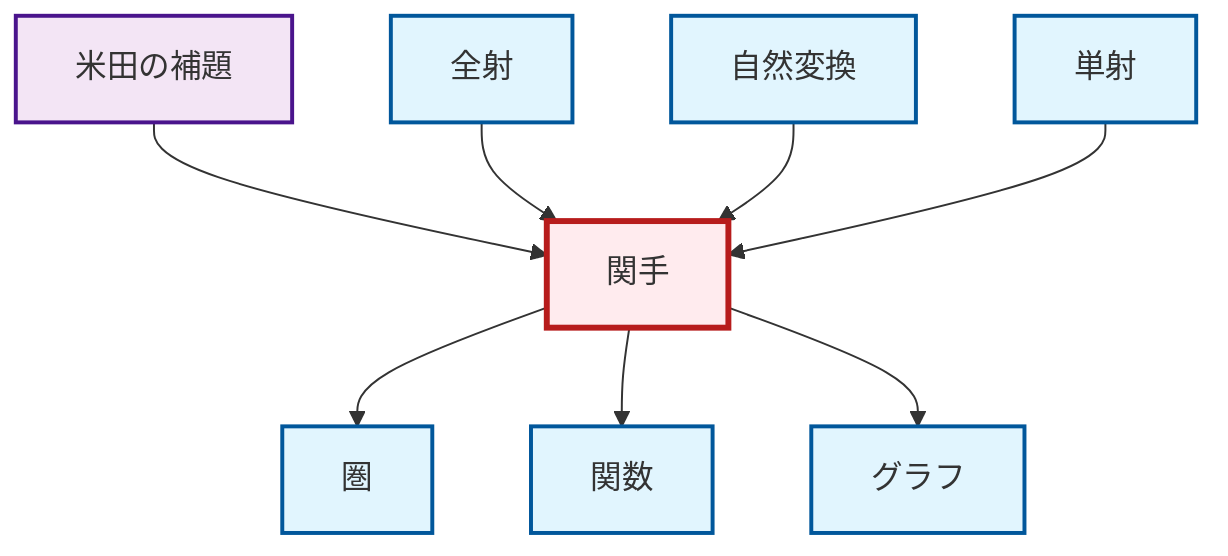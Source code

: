 graph TD
    classDef definition fill:#e1f5fe,stroke:#01579b,stroke-width:2px
    classDef theorem fill:#f3e5f5,stroke:#4a148c,stroke-width:2px
    classDef axiom fill:#fff3e0,stroke:#e65100,stroke-width:2px
    classDef example fill:#e8f5e9,stroke:#1b5e20,stroke-width:2px
    classDef current fill:#ffebee,stroke:#b71c1c,stroke-width:3px
    def-function["関数"]:::definition
    def-graph["グラフ"]:::definition
    def-natural-transformation["自然変換"]:::definition
    def-monomorphism["単射"]:::definition
    thm-yoneda["米田の補題"]:::theorem
    def-epimorphism["全射"]:::definition
    def-functor["関手"]:::definition
    def-category["圏"]:::definition
    thm-yoneda --> def-functor
    def-epimorphism --> def-functor
    def-natural-transformation --> def-functor
    def-monomorphism --> def-functor
    def-functor --> def-category
    def-functor --> def-function
    def-functor --> def-graph
    class def-functor current